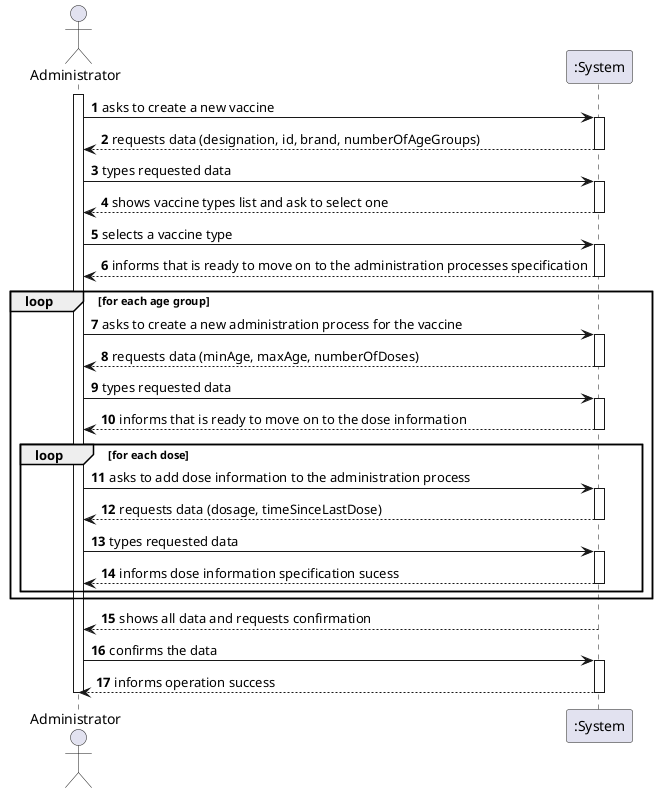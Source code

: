 @startuml
autonumber
actor "Administrator" as OE

activate OE
OE -> ":System" : asks to create a new vaccine
activate ":System"
":System" --> OE : requests data (designation, id, brand, numberOfAgeGroups)
deactivate ":System"

OE -> ":System" : types requested data
activate ":System"
":System" --> OE : shows vaccine types list and ask to select one
deactivate ":System"

OE -> ":System" : selects a vaccine type
activate ":System"
":System" --> OE : informs that is ready to move on to the administration processes specification
deactivate ":System"


loop for each age group
    OE -> ":System" : asks to create a new administration process for the vaccine
    activate ":System"
    ":System" --> OE : requests data (minAge, maxAge, numberOfDoses)
    deactivate ":System"
    OE -> ":System" : types requested data
    activate ":System"
    ":System" --> OE : informs that is ready to move on to the dose information
    deactivate ":System"
    
    loop for each dose
        OE -> ":System" : asks to add dose information to the administration process
        activate ":System"
        ":System" --> OE : requests data (dosage, timeSinceLastDose)
        deactivate ":System"
        OE -> ":System" : types requested data
        activate ":System"
        ":System" --> OE : informs dose information specification sucess
        deactivate ":System"
    end

end

":System" --> OE : shows all data and requests confirmation
deactivate ":System"
OE -> ":System" : confirms the data
activate ":System"
":System" --> OE : informs operation success
deactivate ":System"

deactivate OE

@enduml